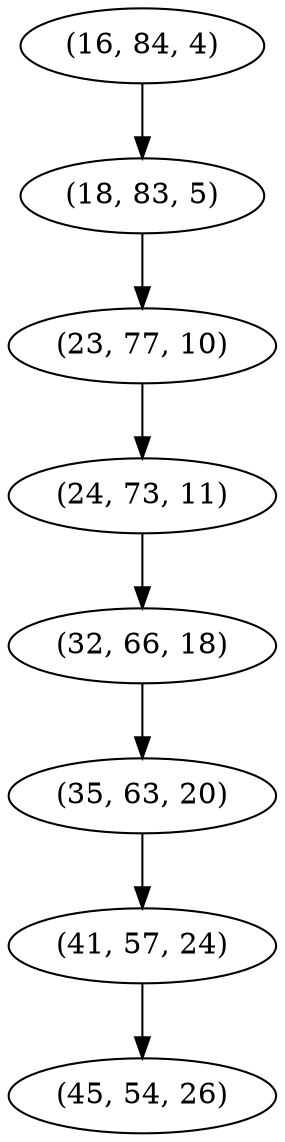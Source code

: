 digraph tree {
    "(16, 84, 4)";
    "(18, 83, 5)";
    "(23, 77, 10)";
    "(24, 73, 11)";
    "(32, 66, 18)";
    "(35, 63, 20)";
    "(41, 57, 24)";
    "(45, 54, 26)";
    "(16, 84, 4)" -> "(18, 83, 5)";
    "(18, 83, 5)" -> "(23, 77, 10)";
    "(23, 77, 10)" -> "(24, 73, 11)";
    "(24, 73, 11)" -> "(32, 66, 18)";
    "(32, 66, 18)" -> "(35, 63, 20)";
    "(35, 63, 20)" -> "(41, 57, 24)";
    "(41, 57, 24)" -> "(45, 54, 26)";
}
